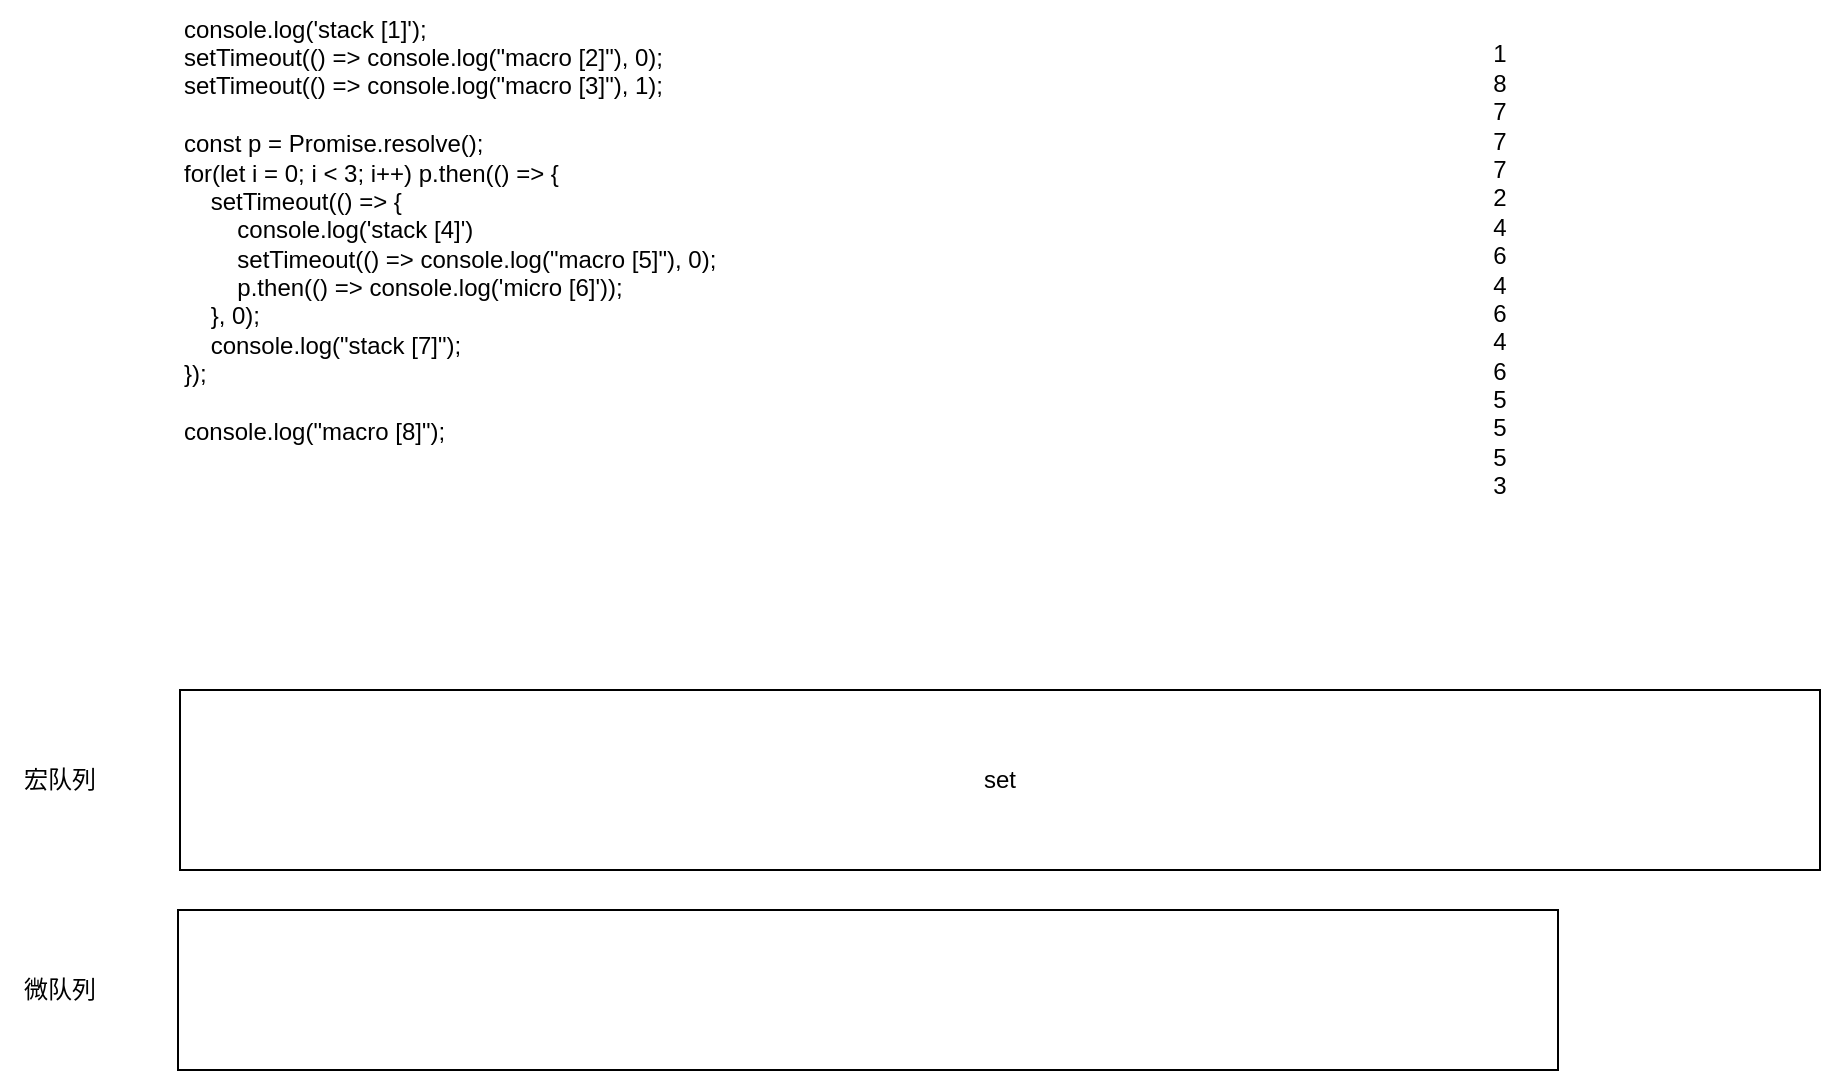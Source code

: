 <mxfile>
    <diagram id="-xNGSFdZNI4jJR2P49Sh" name="第 1 页">
        <mxGraphModel dx="1889" dy="615" grid="1" gridSize="10" guides="1" tooltips="1" connect="1" arrows="1" fold="1" page="1" pageScale="1" pageWidth="827" pageHeight="1169" math="0" shadow="0">
            <root>
                <mxCell id="0"/>
                <mxCell id="1" parent="0"/>
                <mxCell id="2" value="&lt;div style=&quot;color: rgb(248, 248, 242); background-color: rgb(30, 31, 53); font-family: FiraCode-Medium, &amp;quot;JetBrains Mono&amp;quot;, Menlo, Monaco, &amp;quot;Courier New&amp;quot;, monospace; font-size: 14px; line-height: 22px; white-space-collapse: preserve;&quot;&gt;&lt;br&gt;&lt;/div&gt;" style="text;html=1;align=center;verticalAlign=middle;resizable=0;points=[];autosize=1;strokeColor=none;fillColor=none;" vertex="1" parent="1">
                    <mxGeometry x="280" y="180" width="20" height="40" as="geometry"/>
                </mxCell>
                <mxCell id="3" value="set" style="rounded=0;whiteSpace=wrap;html=1;" vertex="1" parent="1">
                    <mxGeometry x="70" y="380" width="820" height="90" as="geometry"/>
                </mxCell>
                <mxCell id="4" value="" style="rounded=0;whiteSpace=wrap;html=1;" vertex="1" parent="1">
                    <mxGeometry x="69" y="490" width="690" height="80" as="geometry"/>
                </mxCell>
                <mxCell id="5" value="宏队列" style="text;html=1;align=center;verticalAlign=middle;whiteSpace=wrap;rounded=0;" vertex="1" parent="1">
                    <mxGeometry x="-20" y="410" width="60" height="30" as="geometry"/>
                </mxCell>
                <mxCell id="6" value="微队列" style="text;html=1;align=center;verticalAlign=middle;whiteSpace=wrap;rounded=0;" vertex="1" parent="1">
                    <mxGeometry x="-20" y="515" width="60" height="30" as="geometry"/>
                </mxCell>
                <mxCell id="11" value="&lt;div&gt;&lt;div&gt;&lt;font color=&quot;#000000&quot;&gt;console.log(&#39;stack [1]&#39;);&lt;/font&gt;&lt;/div&gt;&lt;div&gt;&lt;font color=&quot;#000000&quot;&gt;setTimeout(() =&amp;gt; console.log(&quot;macro [2]&quot;), 0);&lt;/font&gt;&lt;/div&gt;&lt;div&gt;&lt;font color=&quot;#000000&quot;&gt;setTimeout(() =&amp;gt; console.log(&quot;macro [3]&quot;), 1);&lt;/font&gt;&lt;/div&gt;&lt;div&gt;&lt;font color=&quot;#000000&quot;&gt;&lt;br&gt;&lt;/font&gt;&lt;/div&gt;&lt;div&gt;&lt;font color=&quot;#000000&quot;&gt;const p = Promise.resolve();&lt;/font&gt;&lt;/div&gt;&lt;div&gt;&lt;font color=&quot;#000000&quot;&gt;for(let i = 0; i &amp;lt; 3; i++) p.then(() =&amp;gt; {&lt;/font&gt;&lt;/div&gt;&lt;div&gt;&lt;font color=&quot;#000000&quot;&gt;&amp;nbsp; &amp;nbsp; setTimeout(() =&amp;gt; {&lt;/font&gt;&lt;/div&gt;&lt;div&gt;&lt;font color=&quot;#000000&quot;&gt;&amp;nbsp; &amp;nbsp; &amp;nbsp; &amp;nbsp; console.log(&#39;stack [4]&#39;)&lt;/font&gt;&lt;/div&gt;&lt;div&gt;&lt;font color=&quot;#000000&quot;&gt;&amp;nbsp; &amp;nbsp; &amp;nbsp; &amp;nbsp; setTimeout(() =&amp;gt; console.log(&quot;macro [5]&quot;), 0);&lt;/font&gt;&lt;/div&gt;&lt;div&gt;&lt;font color=&quot;#000000&quot;&gt;&amp;nbsp; &amp;nbsp; &amp;nbsp; &amp;nbsp; p.then(() =&amp;gt; console.log(&#39;micro [6]&#39;));&lt;/font&gt;&lt;/div&gt;&lt;div&gt;&lt;font color=&quot;#000000&quot;&gt;&amp;nbsp; &amp;nbsp; }, 0);&lt;/font&gt;&lt;/div&gt;&lt;div&gt;&lt;font color=&quot;#000000&quot;&gt;&amp;nbsp; &amp;nbsp; console.log(&quot;stack [7]&quot;);&lt;/font&gt;&lt;/div&gt;&lt;div&gt;&lt;font color=&quot;#000000&quot;&gt;});&lt;/font&gt;&lt;/div&gt;&lt;div&gt;&lt;font color=&quot;#000000&quot;&gt;&lt;br&gt;&lt;/font&gt;&lt;/div&gt;&lt;div&gt;&lt;font color=&quot;#000000&quot;&gt;console.log(&quot;macro [8]&quot;);&lt;/font&gt;&lt;/div&gt;&lt;/div&gt;" style="text;html=1;align=left;verticalAlign=middle;resizable=0;points=[];autosize=1;strokeColor=none;fillColor=none;" vertex="1" parent="1">
                    <mxGeometry x="70" y="35" width="290" height="230" as="geometry"/>
                </mxCell>
                <mxCell id="23" value="1&lt;div&gt;8&lt;/div&gt;&lt;div&gt;7&lt;/div&gt;&lt;div&gt;7&lt;/div&gt;&lt;div&gt;7&lt;/div&gt;&lt;div&gt;2&lt;/div&gt;&lt;div&gt;4&lt;/div&gt;&lt;div&gt;6&lt;/div&gt;&lt;div&gt;4&lt;/div&gt;&lt;div&gt;6&lt;/div&gt;&lt;div&gt;4&lt;/div&gt;&lt;div&gt;6&lt;/div&gt;&lt;div&gt;5&lt;/div&gt;&lt;div&gt;5&lt;/div&gt;&lt;div&gt;5&lt;/div&gt;&lt;div&gt;3&lt;/div&gt;" style="text;html=1;align=center;verticalAlign=middle;whiteSpace=wrap;rounded=0;" vertex="1" parent="1">
                    <mxGeometry x="660" y="50" width="140" height="240" as="geometry"/>
                </mxCell>
            </root>
        </mxGraphModel>
    </diagram>
</mxfile>